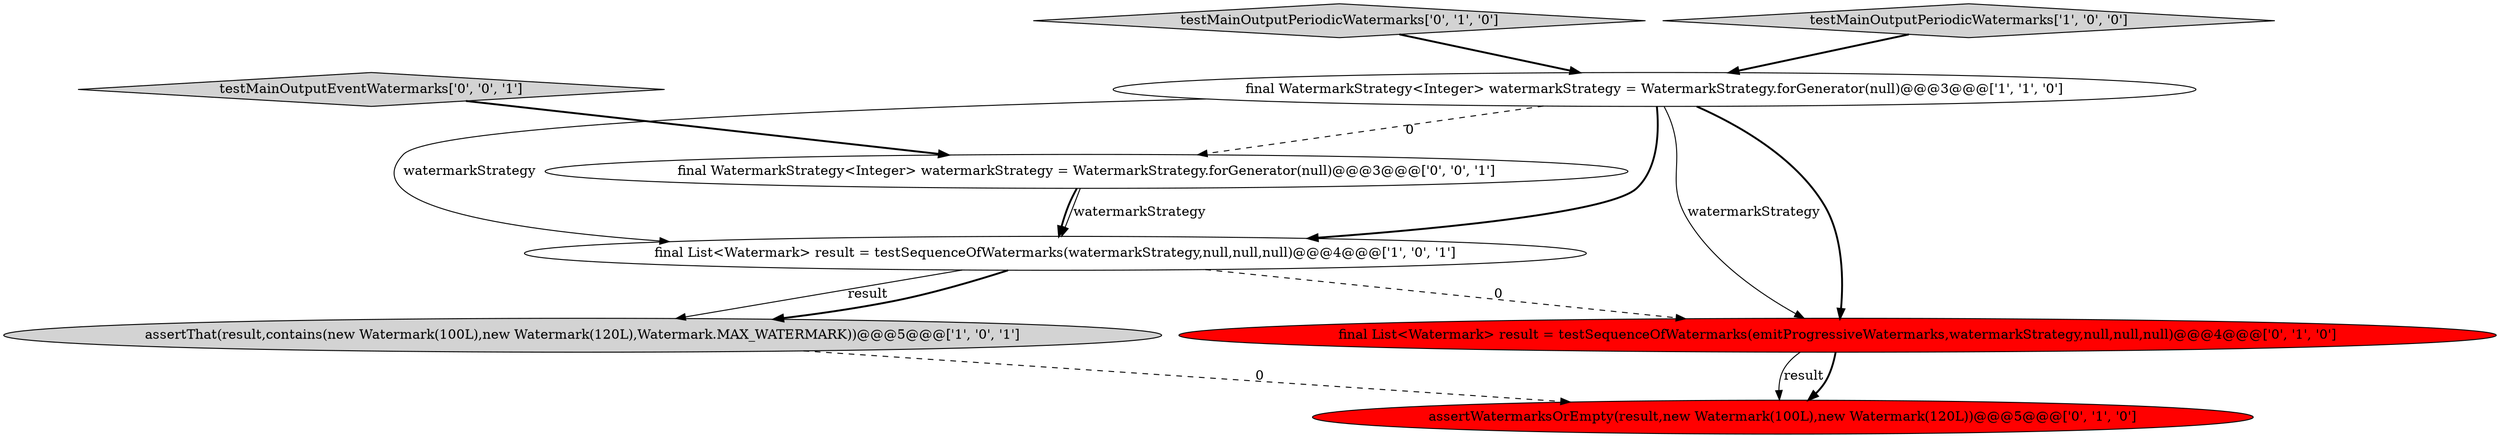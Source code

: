 digraph {
6 [style = filled, label = "testMainOutputPeriodicWatermarks['0', '1', '0']", fillcolor = lightgray, shape = diamond image = "AAA0AAABBB2BBB"];
1 [style = filled, label = "final WatermarkStrategy<Integer> watermarkStrategy = WatermarkStrategy.forGenerator(null)@@@3@@@['1', '1', '0']", fillcolor = white, shape = ellipse image = "AAA0AAABBB1BBB"];
2 [style = filled, label = "final List<Watermark> result = testSequenceOfWatermarks(watermarkStrategy,null,null,null)@@@4@@@['1', '0', '1']", fillcolor = white, shape = ellipse image = "AAA0AAABBB1BBB"];
0 [style = filled, label = "testMainOutputPeriodicWatermarks['1', '0', '0']", fillcolor = lightgray, shape = diamond image = "AAA0AAABBB1BBB"];
4 [style = filled, label = "assertWatermarksOrEmpty(result,new Watermark(100L),new Watermark(120L))@@@5@@@['0', '1', '0']", fillcolor = red, shape = ellipse image = "AAA1AAABBB2BBB"];
8 [style = filled, label = "final WatermarkStrategy<Integer> watermarkStrategy = WatermarkStrategy.forGenerator(null)@@@3@@@['0', '0', '1']", fillcolor = white, shape = ellipse image = "AAA0AAABBB3BBB"];
3 [style = filled, label = "assertThat(result,contains(new Watermark(100L),new Watermark(120L),Watermark.MAX_WATERMARK))@@@5@@@['1', '0', '1']", fillcolor = lightgray, shape = ellipse image = "AAA0AAABBB1BBB"];
5 [style = filled, label = "final List<Watermark> result = testSequenceOfWatermarks(emitProgressiveWatermarks,watermarkStrategy,null,null,null)@@@4@@@['0', '1', '0']", fillcolor = red, shape = ellipse image = "AAA1AAABBB2BBB"];
7 [style = filled, label = "testMainOutputEventWatermarks['0', '0', '1']", fillcolor = lightgray, shape = diamond image = "AAA0AAABBB3BBB"];
1->5 [style = bold, label=""];
6->1 [style = bold, label=""];
1->8 [style = dashed, label="0"];
5->4 [style = solid, label="result"];
2->5 [style = dashed, label="0"];
1->2 [style = bold, label=""];
8->2 [style = bold, label=""];
1->2 [style = solid, label="watermarkStrategy"];
7->8 [style = bold, label=""];
3->4 [style = dashed, label="0"];
1->5 [style = solid, label="watermarkStrategy"];
2->3 [style = solid, label="result"];
8->2 [style = solid, label="watermarkStrategy"];
0->1 [style = bold, label=""];
5->4 [style = bold, label=""];
2->3 [style = bold, label=""];
}
